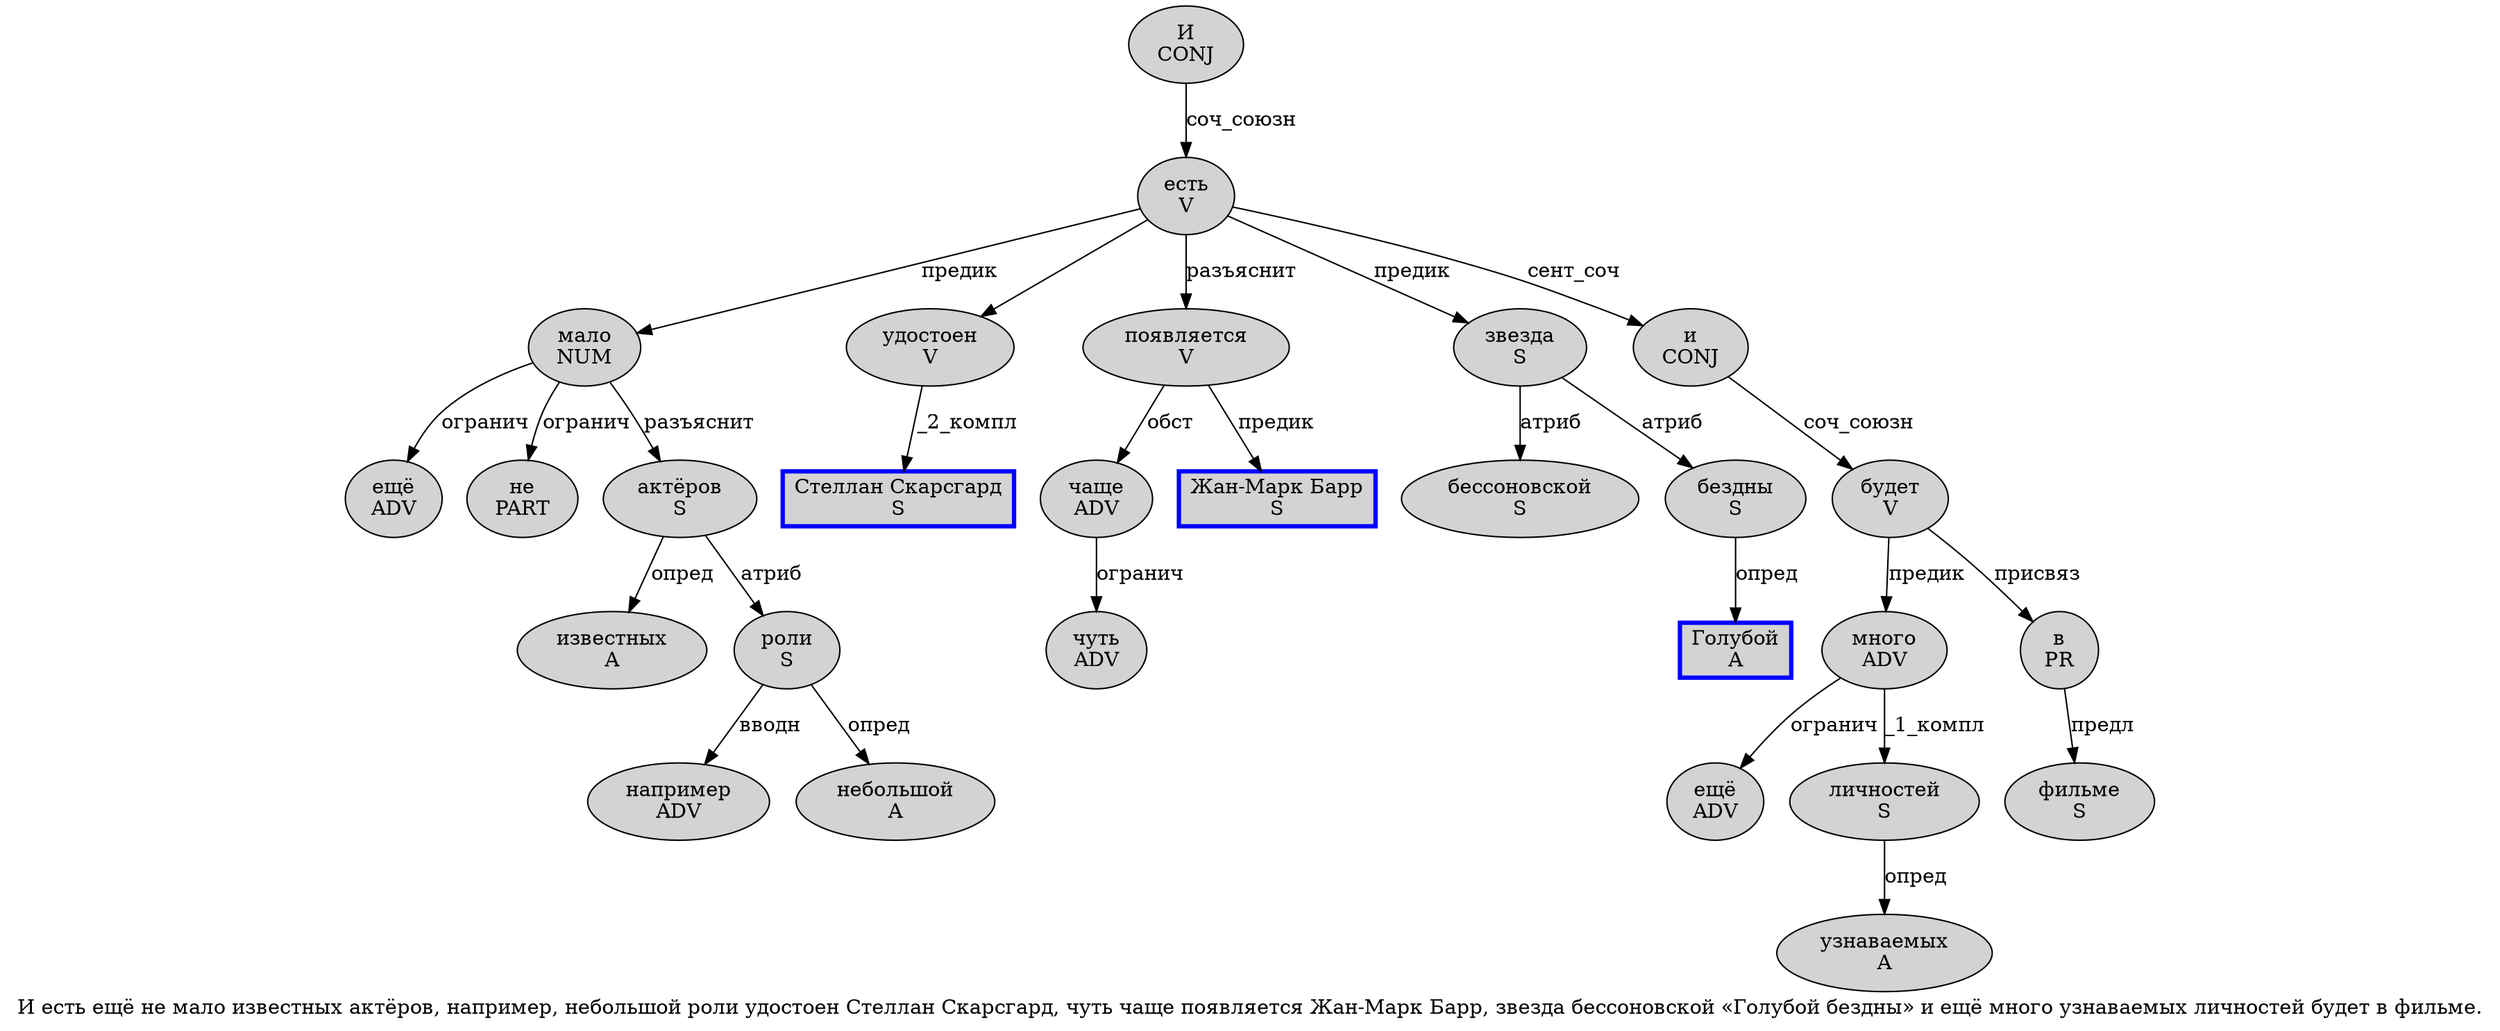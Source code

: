 digraph SENTENCE_1275 {
	graph [label="И есть ещё не мало известных актёров, например, небольшой роли удостоен Стеллан Скарсгард, чуть чаще появляется Жан-Марк Барр, звезда бессоновской «Голубой бездны» и ещё много узнаваемых личностей будет в фильме."]
	node [style=filled]
		0 [label="И
CONJ" color="" fillcolor=lightgray penwidth=1 shape=ellipse]
		1 [label="есть
V" color="" fillcolor=lightgray penwidth=1 shape=ellipse]
		2 [label="ещё
ADV" color="" fillcolor=lightgray penwidth=1 shape=ellipse]
		3 [label="не
PART" color="" fillcolor=lightgray penwidth=1 shape=ellipse]
		4 [label="мало
NUM" color="" fillcolor=lightgray penwidth=1 shape=ellipse]
		5 [label="известных
A" color="" fillcolor=lightgray penwidth=1 shape=ellipse]
		6 [label="актёров
S" color="" fillcolor=lightgray penwidth=1 shape=ellipse]
		8 [label="например
ADV" color="" fillcolor=lightgray penwidth=1 shape=ellipse]
		10 [label="небольшой
A" color="" fillcolor=lightgray penwidth=1 shape=ellipse]
		11 [label="роли
S" color="" fillcolor=lightgray penwidth=1 shape=ellipse]
		12 [label="удостоен
V" color="" fillcolor=lightgray penwidth=1 shape=ellipse]
		13 [label="Стеллан Скарсгард
S" color=blue fillcolor=lightgray penwidth=3 shape=box]
		15 [label="чуть
ADV" color="" fillcolor=lightgray penwidth=1 shape=ellipse]
		16 [label="чаще
ADV" color="" fillcolor=lightgray penwidth=1 shape=ellipse]
		17 [label="появляется
V" color="" fillcolor=lightgray penwidth=1 shape=ellipse]
		18 [label="Жан-Марк Барр
S" color=blue fillcolor=lightgray penwidth=3 shape=box]
		20 [label="звезда
S" color="" fillcolor=lightgray penwidth=1 shape=ellipse]
		21 [label="бессоновской
S" color="" fillcolor=lightgray penwidth=1 shape=ellipse]
		23 [label="Голубой
A" color=blue fillcolor=lightgray penwidth=3 shape=box]
		24 [label="бездны
S" color="" fillcolor=lightgray penwidth=1 shape=ellipse]
		26 [label="и
CONJ" color="" fillcolor=lightgray penwidth=1 shape=ellipse]
		27 [label="ещё
ADV" color="" fillcolor=lightgray penwidth=1 shape=ellipse]
		28 [label="много
ADV" color="" fillcolor=lightgray penwidth=1 shape=ellipse]
		29 [label="узнаваемых
A" color="" fillcolor=lightgray penwidth=1 shape=ellipse]
		30 [label="личностей
S" color="" fillcolor=lightgray penwidth=1 shape=ellipse]
		31 [label="будет
V" color="" fillcolor=lightgray penwidth=1 shape=ellipse]
		32 [label="в
PR" color="" fillcolor=lightgray penwidth=1 shape=ellipse]
		33 [label="фильме
S" color="" fillcolor=lightgray penwidth=1 shape=ellipse]
			28 -> 27 [label="огранич"]
			28 -> 30 [label="_1_компл"]
			6 -> 5 [label="опред"]
			6 -> 11 [label="атриб"]
			12 -> 13 [label="_2_компл"]
			16 -> 15 [label="огранич"]
			24 -> 23 [label="опред"]
			32 -> 33 [label="предл"]
			31 -> 28 [label="предик"]
			31 -> 32 [label="присвяз"]
			26 -> 31 [label="соч_союзн"]
			30 -> 29 [label="опред"]
			0 -> 1 [label="соч_союзн"]
			4 -> 2 [label="огранич"]
			4 -> 3 [label="огранич"]
			4 -> 6 [label="разъяснит"]
			1 -> 4 [label="предик"]
			1 -> 12
			1 -> 17 [label="разъяснит"]
			1 -> 20 [label="предик"]
			1 -> 26 [label="сент_соч"]
			17 -> 16 [label="обст"]
			17 -> 18 [label="предик"]
			20 -> 21 [label="атриб"]
			20 -> 24 [label="атриб"]
			11 -> 8 [label="вводн"]
			11 -> 10 [label="опред"]
}
